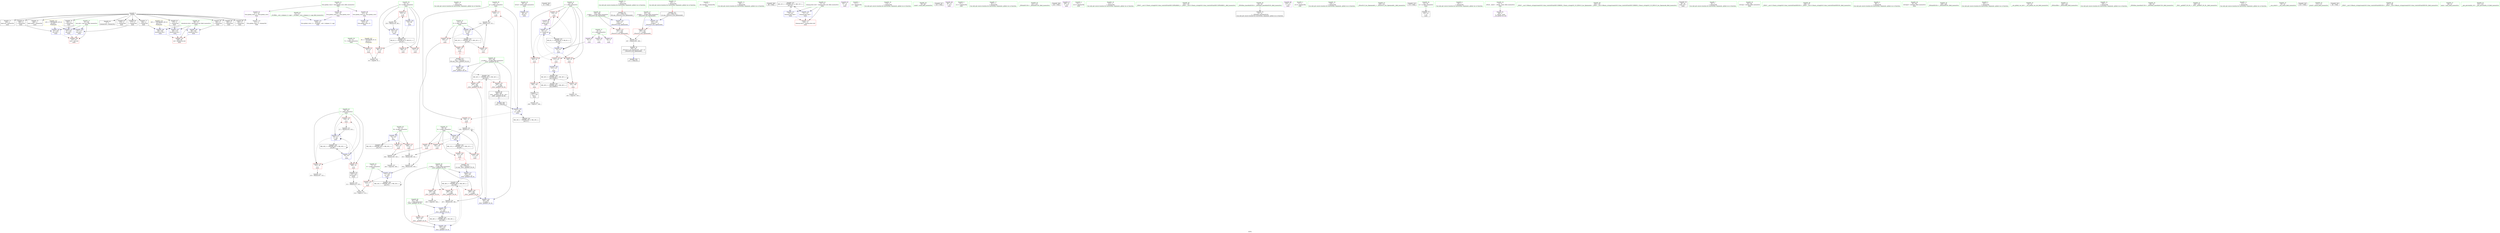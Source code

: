 digraph "SVFG" {
	label="SVFG";

	Node0x561e50024a00 [shape=record,color=grey,label="{NodeID: 0\nNullPtr}"];
	Node0x561e50024a00 -> Node0x561e500461a0[style=solid];
	Node0x561e50024a00 -> Node0x561e500462a0[style=solid];
	Node0x561e50024a00 -> Node0x561e50046370[style=solid];
	Node0x561e50024a00 -> Node0x561e50046440[style=solid];
	Node0x561e50024a00 -> Node0x561e50046510[style=solid];
	Node0x561e50024a00 -> Node0x561e500465e0[style=solid];
	Node0x561e50024a00 -> Node0x561e500466b0[style=solid];
	Node0x561e50024a00 -> Node0x561e50046780[style=solid];
	Node0x561e50024a00 -> Node0x561e50046850[style=solid];
	Node0x561e50024a00 -> Node0x561e50046920[style=solid];
	Node0x561e50024a00 -> Node0x561e500469f0[style=solid];
	Node0x561e50024a00 -> Node0x561e50046ac0[style=solid];
	Node0x561e50024a00 -> Node0x561e5004abd0[style=solid];
	Node0x561e50044d50 [shape=record,color=red,label="{NodeID: 97\n232\<--53\n\<--tt\nmain\n}"];
	Node0x561e50044d50 -> Node0x561e50050660[style=solid];
	Node0x561e500425b0 [shape=record,color=green,label="{NodeID: 14\n161\<--1\n\<--dummyObj\nCan only get source location for instruction, argument, global var or function.}"];
	Node0x561e50044890 [shape=record,color=red,label="{NodeID: 111\n152\<--71\n\<--g\nmain\n}"];
	Node0x561e50044890 -> Node0x561e50050360[style=solid];
	Node0x561e50043370 [shape=record,color=green,label="{NodeID: 28\n49\<--50\nretval\<--retval_field_insensitive\nmain\n}"];
	Node0x561e50043370 -> Node0x561e5004acd0[style=solid];
	Node0x561e5004a5f0 [shape=record,color=red,label="{NodeID: 125\n304\<--283\n\<--__m.addr\n_ZSt5__gcdIxET_S0_S0_\n}"];
	Node0x561e5004a5f0 -> Node0x561e500470a0[style=solid];
	Node0x561e50043ed0 [shape=record,color=green,label="{NodeID: 42\n77\<--78\nA\<--A_field_insensitive\nmain\n}"];
	Node0x561e50043ed0 -> Node0x561e50049ee0[style=solid];
	Node0x561e50043ed0 -> Node0x561e5004b9d0[style=solid];
	Node0x561e50073860 [shape=record,color=black,label="{NodeID: 305\n31 = PHI()\n}"];
	Node0x561e50050f60 [shape=record,color=grey,label="{NodeID: 222\n108 = cmp(107, 109, )\n}"];
	Node0x561e5004b1b0 [shape=record,color=blue,label="{NodeID: 139\n57\<--154\nP\<--div\nmain\n}"];
	Node0x561e5004b1b0 -> Node0x561e50045300[style=dashed];
	Node0x561e5004b1b0 -> Node0x561e50059ed0[style=dashed];
	Node0x561e50045c90 [shape=record,color=green,label="{NodeID: 56\n259\<--260\n__a.addr\<--__a.addr_field_insensitive\n_ZStorSt13_Ios_OpenmodeS_\n}"];
	Node0x561e50045c90 -> Node0x561e5004a380[style=solid];
	Node0x561e50045c90 -> Node0x561e5004bde0[style=solid];
	Node0x561e5005add0 [shape=record,color=black,label="{NodeID: 236\nMR_20V_2 = PHI(MR_20V_3, MR_20V_1, )\npts\{74 \}\n}"];
	Node0x561e5005add0 -> Node0x561e5004b350[style=dashed];
	Node0x561e5004bd10 [shape=record,color=blue,label="{NodeID: 153\n53\<--233\ntt\<--inc\nmain\n}"];
	Node0x561e5004bd10 -> Node0x561e500594d0[style=dashed];
	Node0x561e50046850 [shape=record,color=black,label="{NodeID: 70\n192\<--3\n\<--dummyVal\nmain\n}"];
	Node0x561e50046850 -> Node0x561e5004b830[style=solid];
	Node0x561e500473e0 [shape=record,color=purple,label="{NodeID: 84\n123\<--8\n\<--s\nmain\n}"];
	Node0x561e50026bd0 [shape=record,color=green,label="{NodeID: 1\n7\<--1\n__dso_handle\<--dummyObj\nGlob }"];
	Node0x561e50044e20 [shape=record,color=red,label="{NodeID: 98\n100\<--55\n\<--c\nmain\n}"];
	Node0x561e50044e20 -> Node0x561e5004a1e0[style=solid];
	Node0x561e50042670 [shape=record,color=green,label="{NodeID: 15\n166\<--1\n\<--dummyObj\nCan only get source location for instruction, argument, global var or function.}"];
	Node0x561e50044960 [shape=record,color=red,label="{NodeID: 112\n156\<--71\n\<--g\nmain\n}"];
	Node0x561e50044960 -> Node0x561e500504e0[style=solid];
	Node0x561e50043440 [shape=record,color=green,label="{NodeID: 29\n51\<--52\nT\<--T_field_insensitive\nmain\n}"];
	Node0x561e50043440 -> Node0x561e50047bc0[style=solid];
	Node0x561e5004a6c0 [shape=record,color=red,label="{NodeID: 126\n292\<--285\n\<--__n.addr\n_ZSt5__gcdIxET_S0_S0_\n}"];
	Node0x561e5004a6c0 -> Node0x561e500510e0[style=solid];
	Node0x561e50043fa0 [shape=record,color=green,label="{NodeID: 43\n79\<--80\ni\<--i_field_insensitive\nmain\n}"];
	Node0x561e50043fa0 -> Node0x561e50049f70[style=solid];
	Node0x561e50043fa0 -> Node0x561e5004a040[style=solid];
	Node0x561e50043fa0 -> Node0x561e5004a110[style=solid];
	Node0x561e50043fa0 -> Node0x561e5004baa0[style=solid];
	Node0x561e50043fa0 -> Node0x561e5004bb70[style=solid];
	Node0x561e50073930 [shape=record,color=black,label="{NodeID: 306\n96 = PHI()\n}"];
	Node0x561e500510e0 [shape=record,color=grey,label="{NodeID: 223\n293 = cmp(292, 166, )\n}"];
	Node0x561e5004b280 [shape=record,color=blue,label="{NodeID: 140\n59\<--158\nQ\<--div17\nmain\n}"];
	Node0x561e5004b280 -> Node0x561e50044550[style=dashed];
	Node0x561e5004b280 -> Node0x561e50044620[style=dashed];
	Node0x561e5004b280 -> Node0x561e5005a3d0[style=dashed];
	Node0x561e50045d60 [shape=record,color=green,label="{NodeID: 57\n261\<--262\n__b.addr\<--__b.addr_field_insensitive\n_ZStorSt13_Ios_OpenmodeS_\n}"];
	Node0x561e50045d60 -> Node0x561e5004a450[style=solid];
	Node0x561e50045d60 -> Node0x561e5004beb0[style=solid];
	Node0x561e5005b2d0 [shape=record,color=black,label="{NodeID: 237\nMR_22V_2 = PHI(MR_22V_4, MR_22V_1, )\npts\{76 \}\n}"];
	Node0x561e5005b2d0 -> Node0x561e5004b420[style=dashed];
	Node0x561e5005b2d0 -> Node0x561e5004bc40[style=dashed];
	Node0x561e5004bde0 [shape=record,color=blue,label="{NodeID: 154\n259\<--257\n__a.addr\<--__a\n_ZStorSt13_Ios_OpenmodeS_\n}"];
	Node0x561e5004bde0 -> Node0x561e5004a380[style=dashed];
	Node0x561e50046920 [shape=record,color=black,label="{NodeID: 71\n194\<--3\n\<--dummyVal\nmain\n}"];
	Node0x561e50046920 -> Node0x561e5004b900[style=solid];
	Node0x561e500474b0 [shape=record,color=purple,label="{NodeID: 85\n83\<--11\n\<--.str\nmain\n}"];
	Node0x561e50025a70 [shape=record,color=green,label="{NodeID: 2\n11\<--1\n.str\<--dummyObj\nGlob }"];
	Node0x561e50044ef0 [shape=record,color=red,label="{NodeID: 99\n105\<--55\n\<--c\nmain\n}"];
	Node0x561e50044ef0 -> Node0x561e5004a2b0[style=solid];
	Node0x561e50042770 [shape=record,color=green,label="{NodeID: 16\n174\<--1\n\<--dummyObj\nCan only get source location for instruction, argument, global var or function.}"];
	Node0x561e50044a30 [shape=record,color=red,label="{NodeID: 113\n162\<--73\n\<--B\nmain\n}"];
	Node0x561e50044a30 -> Node0x561e50048c80[style=solid];
	Node0x561e50043510 [shape=record,color=green,label="{NodeID: 30\n53\<--54\ntt\<--tt_field_insensitive\nmain\n}"];
	Node0x561e50043510 -> Node0x561e50047c90[style=solid];
	Node0x561e50043510 -> Node0x561e50047d60[style=solid];
	Node0x561e50043510 -> Node0x561e50044c80[style=solid];
	Node0x561e50043510 -> Node0x561e50044d50[style=solid];
	Node0x561e50043510 -> Node0x561e5004ada0[style=solid];
	Node0x561e50043510 -> Node0x561e5004bd10[style=solid];
	Node0x561e5004a790 [shape=record,color=red,label="{NodeID: 127\n296\<--285\n\<--__n.addr\n_ZSt5__gcdIxET_S0_S0_\n}"];
	Node0x561e5004a790 -> Node0x561e50050ae0[style=solid];
	Node0x561e50044070 [shape=record,color=green,label="{NodeID: 44\n85\<--86\nscanf\<--scanf_field_insensitive\n}"];
	Node0x561e50073a00 [shape=record,color=black,label="{NodeID: 307\n142 = PHI()\n}"];
	Node0x561e50051260 [shape=record,color=grey,label="{NodeID: 224\n214 = cmp(211, 213, )\n}"];
	Node0x561e5004b350 [shape=record,color=blue,label="{NodeID: 141\n73\<--161\nB\<--\nmain\n}"];
	Node0x561e5004b350 -> Node0x561e50044a30[style=dashed];
	Node0x561e5004b350 -> Node0x561e50044b00[style=dashed];
	Node0x561e5004b350 -> Node0x561e5005add0[style=dashed];
	Node0x561e50045e30 [shape=record,color=green,label="{NodeID: 58\n283\<--284\n__m.addr\<--__m.addr_field_insensitive\n_ZSt5__gcdIxET_S0_S0_\n}"];
	Node0x561e50045e30 -> Node0x561e5004a520[style=solid];
	Node0x561e50045e30 -> Node0x561e5004a5f0[style=solid];
	Node0x561e50045e30 -> Node0x561e5004bf80[style=solid];
	Node0x561e50045e30 -> Node0x561e5004c1f0[style=solid];
	Node0x561e5005b7d0 [shape=record,color=black,label="{NodeID: 238\nMR_24V_2 = PHI(MR_24V_3, MR_24V_1, )\npts\{78 \}\n}"];
	Node0x561e5005b7d0 -> Node0x561e5004b9d0[style=dashed];
	Node0x561e5005b7d0 -> Node0x561e5005b7d0[style=dashed];
	Node0x561e5004beb0 [shape=record,color=blue,label="{NodeID: 155\n261\<--258\n__b.addr\<--__b\n_ZStorSt13_Ios_OpenmodeS_\n}"];
	Node0x561e5004beb0 -> Node0x561e5004a450[style=dashed];
	Node0x561e500469f0 [shape=record,color=black,label="{NodeID: 72\n239\<--3\nlpad.val\<--dummyVal\nmain\n}"];
	Node0x561e50047580 [shape=record,color=purple,label="{NodeID: 86\n94\<--13\n\<--.str.1\nmain\n}"];
	Node0x561e50025b00 [shape=record,color=green,label="{NodeID: 3\n13\<--1\n.str.1\<--dummyObj\nGlob }"];
	Node0x561e50044fc0 [shape=record,color=red,label="{NodeID: 100\n111\<--55\n\<--c\nmain\n}"];
	Node0x561e50044fc0 -> Node0x561e5004af40[style=solid];
	Node0x561e50042870 [shape=record,color=green,label="{NodeID: 17\n207\<--1\n\<--dummyObj\nCan only get source location for instruction, argument, global var or function.}"];
	Node0x561e50044b00 [shape=record,color=red,label="{NodeID: 114\n200\<--73\n\<--B\nmain\n}"];
	Node0x561e50044b00 -> Node0x561e50050de0[style=solid];
	Node0x561e500435e0 [shape=record,color=green,label="{NodeID: 31\n55\<--56\nc\<--c_field_insensitive\nmain\n}"];
	Node0x561e500435e0 -> Node0x561e50044e20[style=solid];
	Node0x561e500435e0 -> Node0x561e50044ef0[style=solid];
	Node0x561e500435e0 -> Node0x561e50044fc0[style=solid];
	Node0x561e500435e0 -> Node0x561e50045090[style=solid];
	Node0x561e500435e0 -> Node0x561e5004ae70[style=solid];
	Node0x561e500435e0 -> Node0x561e5004b010[style=solid];
	Node0x561e50048c80 [shape=record,color=grey,label="{NodeID: 211\n164 = Binary(162, 163, )\n}"];
	Node0x561e50048c80 -> Node0x561e500516e0[style=solid];
	Node0x561e5004a860 [shape=record,color=red,label="{NodeID: 128\n299\<--285\n\<--__n.addr\n_ZSt5__gcdIxET_S0_S0_\n}"];
	Node0x561e5004a860 -> Node0x561e5004c1f0[style=solid];
	Node0x561e50044170 [shape=record,color=green,label="{NodeID: 45\n121\<--122\n_ZNSaIcEC1Ev\<--_ZNSaIcEC1Ev_field_insensitive\n}"];
	Node0x561e50073ad0 [shape=record,color=black,label="{NodeID: 308\n145 = PHI()\n}"];
	Node0x561e500513e0 [shape=record,color=grey,label="{NodeID: 225\n102 = cmp(101, 103, )\n}"];
	Node0x561e5004b420 [shape=record,color=blue,label="{NodeID: 142\n75\<--174\ncleanup.dest.slot\<--\nmain\n}"];
	Node0x561e5004b420 -> Node0x561e50049e50[style=dashed];
	Node0x561e5004b420 -> Node0x561e5005b2d0[style=dashed];
	Node0x561e50045f00 [shape=record,color=green,label="{NodeID: 59\n285\<--286\n__n.addr\<--__n.addr_field_insensitive\n_ZSt5__gcdIxET_S0_S0_\n}"];
	Node0x561e50045f00 -> Node0x561e5004a6c0[style=solid];
	Node0x561e50045f00 -> Node0x561e5004a790[style=solid];
	Node0x561e50045f00 -> Node0x561e5004a860[style=solid];
	Node0x561e50045f00 -> Node0x561e5004c050[style=solid];
	Node0x561e50045f00 -> Node0x561e5004c2c0[style=solid];
	Node0x561e5005bcd0 [shape=record,color=black,label="{NodeID: 239\nMR_26V_2 = PHI(MR_26V_3, MR_26V_1, )\npts\{80 \}\n}"];
	Node0x561e5005bcd0 -> Node0x561e5004baa0[style=dashed];
	Node0x561e5005bcd0 -> Node0x561e5005bcd0[style=dashed];
	Node0x561e5004bf80 [shape=record,color=blue,label="{NodeID: 156\n283\<--281\n__m.addr\<--__m\n_ZSt5__gcdIxET_S0_S0_\n}"];
	Node0x561e5004bf80 -> Node0x561e5005d5d0[style=dashed];
	Node0x561e50046ac0 [shape=record,color=black,label="{NodeID: 73\n240\<--3\nlpad.val30\<--dummyVal\nmain\n}"];
	Node0x561e50047650 [shape=record,color=purple,label="{NodeID: 87\n169\<--15\n\<--.str.2\nmain\n}"];
	Node0x561e50025b90 [shape=record,color=green,label="{NodeID: 4\n15\<--1\n.str.2\<--dummyObj\nGlob }"];
	Node0x561e50064ae0 [shape=record,color=yellow,style=double,label="{NodeID: 267\n4V_1 = ENCHI(MR_4V_0)\npts\{52 \}\nFun[main]}"];
	Node0x561e50064ae0 -> Node0x561e50047bc0[style=dashed];
	Node0x561e50045090 [shape=record,color=red,label="{NodeID: 101\n116\<--55\n\<--c\nmain\n}"];
	Node0x561e50045090 -> Node0x561e50047af0[style=solid];
	Node0x561e50042970 [shape=record,color=green,label="{NodeID: 18\n212\<--1\n\<--dummyObj\nCan only get source location for instruction, argument, global var or function.}"];
	Node0x561e50049e50 [shape=record,color=red,label="{NodeID: 115\n229\<--75\ncleanup.dest\<--cleanup.dest.slot\nmain\n}"];
	Node0x561e500436b0 [shape=record,color=green,label="{NodeID: 32\n57\<--58\nP\<--P_field_insensitive\nmain\n}"];
	Node0x561e500436b0 -> Node0x561e50045160[style=solid];
	Node0x561e500436b0 -> Node0x561e50045230[style=solid];
	Node0x561e500436b0 -> Node0x561e50045300[style=solid];
	Node0x561e500436b0 -> Node0x561e5004b1b0[style=solid];
	Node0x561e500500a0 [shape=record,color=grey,label="{NodeID: 212\n217 = Binary(216, 218, )\n}"];
	Node0x561e500500a0 -> Node0x561e5004bb70[style=solid];
	Node0x561e5004a930 [shape=record,color=red,label="{NodeID: 129\n301\<--287\n\<--__t\n_ZSt5__gcdIxET_S0_S0_\n}"];
	Node0x561e5004a930 -> Node0x561e5004c2c0[style=solid];
	Node0x561e50044270 [shape=record,color=green,label="{NodeID: 46\n125\<--126\n_ZNSt7__cxx1112basic_stringIcSt11char_traitsIcESaIcEEC1EPKcRKS3_\<--_ZNSt7__cxx1112basic_stringIcSt11char_traitsIcESaIcEEC1EPKcRKS3__field_insensitive\n}"];
	Node0x561e50073ba0 [shape=record,color=black,label="{NodeID: 309\n148 = PHI(280, )\n}"];
	Node0x561e50073ba0 -> Node0x561e5004b0e0[style=solid];
	Node0x561e50051560 [shape=record,color=grey,label="{NodeID: 226\n92 = cmp(90, 91, )\n}"];
	Node0x561e5004b4f0 [shape=record,color=blue,label="{NodeID: 143\n67\<--177\nexn.slot\<--\nmain\n}"];
	Node0x561e5004b4f0 -> Node0x561e500446f0[style=dashed];
	Node0x561e50045fd0 [shape=record,color=green,label="{NodeID: 60\n287\<--288\n__t\<--__t_field_insensitive\n_ZSt5__gcdIxET_S0_S0_\n}"];
	Node0x561e50045fd0 -> Node0x561e5004a930[style=solid];
	Node0x561e50045fd0 -> Node0x561e5004c120[style=solid];
	Node0x561e5005c1d0 [shape=record,color=black,label="{NodeID: 240\nMR_28V_2 = PHI(MR_28V_3, MR_28V_1, )\npts\{100000 \}\n}"];
	Node0x561e5005c1d0 -> Node0x561e5005f1e0[style=dashed];
	Node0x561e5004c050 [shape=record,color=blue,label="{NodeID: 157\n285\<--282\n__n.addr\<--__n\n_ZSt5__gcdIxET_S0_S0_\n}"];
	Node0x561e5004c050 -> Node0x561e5005cbd0[style=dashed];
	Node0x561e50046b90 [shape=record,color=black,label="{NodeID: 74\n32\<--33\n\<--_ZNSt8ios_base4InitD1Ev\nCan only get source location for instruction, argument, global var or function.}"];
	Node0x561e50047720 [shape=record,color=purple,label="{NodeID: 88\n224\<--17\n\<--.str.3\nmain\n}"];
	Node0x561e50025c20 [shape=record,color=green,label="{NodeID: 5\n17\<--1\n.str.3\<--dummyObj\nGlob }"];
	Node0x561e50045160 [shape=record,color=red,label="{NodeID: 102\n146\<--57\n\<--P\nmain\n|{<s0>13}}"];
	Node0x561e50045160:s0 -> Node0x561e500740e0[style=solid,color=red];
	Node0x561e50042a70 [shape=record,color=green,label="{NodeID: 19\n218\<--1\n\<--dummyObj\nCan only get source location for instruction, argument, global var or function.}"];
	Node0x561e50049ee0 [shape=record,color=red,label="{NodeID: 116\n213\<--77\n\<--A\nmain\n}"];
	Node0x561e50049ee0 -> Node0x561e50051260[style=solid];
	Node0x561e50043780 [shape=record,color=green,label="{NodeID: 33\n59\<--60\nQ\<--Q_field_insensitive\nmain\n}"];
	Node0x561e50043780 -> Node0x561e500453d0[style=solid];
	Node0x561e50043780 -> Node0x561e50044480[style=solid];
	Node0x561e50043780 -> Node0x561e50044550[style=solid];
	Node0x561e50043780 -> Node0x561e50044620[style=solid];
	Node0x561e50043780 -> Node0x561e5004b280[style=solid];
	Node0x561e500501e0 [shape=record,color=grey,label="{NodeID: 213\n223 = Binary(207, 222, )\n}"];
	Node0x561e5004aa00 [shape=record,color=blue,label="{NodeID: 130\n315\<--20\nllvm.global_ctors_0\<--\nGlob }"];
	Node0x561e50044370 [shape=record,color=green,label="{NodeID: 47\n130\<--131\n_ZStorSt13_Ios_OpenmodeS_\<--_ZStorSt13_Ios_OpenmodeS__field_insensitive\n}"];
	Node0x561e50073d60 [shape=record,color=black,label="{NodeID: 310\n170 = PHI()\n}"];
	Node0x561e500516e0 [shape=record,color=grey,label="{NodeID: 227\n165 = cmp(164, 166, )\n}"];
	Node0x561e5004b5c0 [shape=record,color=blue,label="{NodeID: 144\n69\<--179\nehselector.slot\<--\nmain\n}"];
	Node0x561e5004b5c0 -> Node0x561e500447c0[style=dashed];
	Node0x561e500460a0 [shape=record,color=green,label="{NodeID: 61\n21\<--311\n_GLOBAL__sub_I_stjepan_0_1.cpp\<--_GLOBAL__sub_I_stjepan_0_1.cpp_field_insensitive\n}"];
	Node0x561e500460a0 -> Node0x561e5004aad0[style=solid];
	Node0x561e5004c120 [shape=record,color=blue,label="{NodeID: 158\n287\<--297\n__t\<--rem\n_ZSt5__gcdIxET_S0_S0_\n}"];
	Node0x561e5004c120 -> Node0x561e5004a930[style=dashed];
	Node0x561e5004c120 -> Node0x561e5005d0d0[style=dashed];
	Node0x561e50046c90 [shape=record,color=black,label="{NodeID: 75\n141\<--61\n\<--ss\nmain\n}"];
	Node0x561e500477f0 [shape=record,color=purple,label="{NodeID: 89\n315\<--19\nllvm.global_ctors_0\<--llvm.global_ctors\nGlob }"];
	Node0x561e500477f0 -> Node0x561e5004aa00[style=solid];
	Node0x561e50042100 [shape=record,color=green,label="{NodeID: 6\n20\<--1\n\<--dummyObj\nCan only get source location for instruction, argument, global var or function.}"];
	Node0x561e50045230 [shape=record,color=red,label="{NodeID: 103\n153\<--57\n\<--P\nmain\n}"];
	Node0x561e50045230 -> Node0x561e50050360[style=solid];
	Node0x561e50042b70 [shape=record,color=green,label="{NodeID: 20\n4\<--6\n_ZStL8__ioinit\<--_ZStL8__ioinit_field_insensitive\nGlob }"];
	Node0x561e50042b70 -> Node0x561e50047170[style=solid];
	Node0x561e50049f70 [shape=record,color=red,label="{NodeID: 117\n209\<--79\n\<--i\nmain\n}"];
	Node0x561e50049f70 -> Node0x561e50046f00[style=solid];
	Node0x561e50043850 [shape=record,color=green,label="{NodeID: 34\n61\<--62\nss\<--ss_field_insensitive\nmain\n}"];
	Node0x561e50043850 -> Node0x561e50046c90[style=solid];
	Node0x561e50050360 [shape=record,color=grey,label="{NodeID: 214\n154 = Binary(153, 152, )\n}"];
	Node0x561e50050360 -> Node0x561e5004b1b0[style=solid];
	Node0x561e5004aad0 [shape=record,color=blue,label="{NodeID: 131\n316\<--21\nllvm.global_ctors_1\<--_GLOBAL__sub_I_stjepan_0_1.cpp\nGlob }"];
	Node0x561e50045490 [shape=record,color=green,label="{NodeID: 48\n133\<--134\n_ZNSt7__cxx1118basic_stringstreamIcSt11char_traitsIcESaIcEEC1ERKNS_12basic_stringIcS2_S3_EESt13_Ios_Openmode\<--_ZNSt7__cxx1118basic_stringstreamIcSt11char_traitsIcESaIcEEC1ERKNS_12basic_stringIcS2_S3_EESt13_Ios_Openmode_field_insensitive\n}"];
	Node0x561e50073e30 [shape=record,color=black,label="{NodeID: 311\n257 = PHI(128, )\n0th arg _ZStorSt13_Ios_OpenmodeS_ }"];
	Node0x561e50073e30 -> Node0x561e5004bde0[style=solid];
	Node0x561e5004b690 [shape=record,color=blue,label="{NodeID: 145\n67\<--183\nexn.slot\<--\nmain\n}"];
	Node0x561e5004b690 -> Node0x561e500446f0[style=dashed];
	Node0x561e500461a0 [shape=record,color=black,label="{NodeID: 62\n2\<--3\ndummyVal\<--dummyVal\n}"];
	Node0x561e5005cbd0 [shape=record,color=black,label="{NodeID: 242\nMR_36V_3 = PHI(MR_36V_4, MR_36V_2, )\npts\{286 \}\n}"];
	Node0x561e5005cbd0 -> Node0x561e5004a6c0[style=dashed];
	Node0x561e5005cbd0 -> Node0x561e5004a790[style=dashed];
	Node0x561e5005cbd0 -> Node0x561e5004a860[style=dashed];
	Node0x561e5005cbd0 -> Node0x561e5004c2c0[style=dashed];
	Node0x561e5004c1f0 [shape=record,color=blue,label="{NodeID: 159\n283\<--299\n__m.addr\<--\n_ZSt5__gcdIxET_S0_S0_\n}"];
	Node0x561e5004c1f0 -> Node0x561e5005d5d0[style=dashed];
	Node0x561e50046d60 [shape=record,color=black,label="{NodeID: 76\n48\<--82\nmain_ret\<--\nmain\n}"];
	Node0x561e500478f0 [shape=record,color=purple,label="{NodeID: 90\n316\<--19\nllvm.global_ctors_1\<--llvm.global_ctors\nGlob }"];
	Node0x561e500478f0 -> Node0x561e5004aad0[style=solid];
	Node0x561e50042190 [shape=record,color=green,label="{NodeID: 7\n82\<--1\n\<--dummyObj\nCan only get source location for instruction, argument, global var or function.}"];
	Node0x561e50045300 [shape=record,color=red,label="{NodeID: 104\n203\<--57\n\<--P\nmain\n}"];
	Node0x561e50045300 -> Node0x561e50050960[style=solid];
	Node0x561e50042c70 [shape=record,color=green,label="{NodeID: 21\n8\<--10\ns\<--s_field_insensitive\nGlob }"];
	Node0x561e50042c70 -> Node0x561e50047240[style=solid];
	Node0x561e50042c70 -> Node0x561e50047310[style=solid];
	Node0x561e50042c70 -> Node0x561e500473e0[style=solid];
	Node0x561e5004a040 [shape=record,color=red,label="{NodeID: 118\n216\<--79\n\<--i\nmain\n}"];
	Node0x561e5004a040 -> Node0x561e500500a0[style=solid];
	Node0x561e50043920 [shape=record,color=green,label="{NodeID: 35\n63\<--64\nref.tmp\<--ref.tmp_field_insensitive\nmain\n}"];
	Node0x561e500504e0 [shape=record,color=grey,label="{NodeID: 215\n158 = Binary(157, 156, )\n}"];
	Node0x561e500504e0 -> Node0x561e5004b280[style=solid];
	Node0x561e5004abd0 [shape=record,color=blue, style = dotted,label="{NodeID: 132\n317\<--3\nllvm.global_ctors_2\<--dummyVal\nGlob }"];
	Node0x561e50045590 [shape=record,color=green,label="{NodeID: 49\n136\<--137\n_ZNSt7__cxx1112basic_stringIcSt11char_traitsIcESaIcEED1Ev\<--_ZNSt7__cxx1112basic_stringIcSt11char_traitsIcESaIcEED1Ev_field_insensitive\n}"];
	Node0x561e50073fa0 [shape=record,color=black,label="{NodeID: 312\n258 = PHI(129, )\n1st arg _ZStorSt13_Ios_OpenmodeS_ }"];
	Node0x561e50073fa0 -> Node0x561e5004beb0[style=solid];
	Node0x561e5004b760 [shape=record,color=blue,label="{NodeID: 146\n69\<--185\nehselector.slot\<--\nmain\n}"];
	Node0x561e5004b760 -> Node0x561e500447c0[style=dashed];
	Node0x561e500462a0 [shape=record,color=black,label="{NodeID: 63\n176\<--3\n\<--dummyVal\nmain\n}"];
	Node0x561e5005d0d0 [shape=record,color=black,label="{NodeID: 243\nMR_38V_2 = PHI(MR_38V_3, MR_38V_1, )\npts\{288 \}\n}"];
	Node0x561e5005d0d0 -> Node0x561e5004c120[style=dashed];
	Node0x561e5004c2c0 [shape=record,color=blue,label="{NodeID: 160\n285\<--301\n__n.addr\<--\n_ZSt5__gcdIxET_S0_S0_\n}"];
	Node0x561e5004c2c0 -> Node0x561e5005cbd0[style=dashed];
	Node0x561e50046e30 [shape=record,color=black,label="{NodeID: 77\n107\<--106\nconv\<--\nmain\n}"];
	Node0x561e50046e30 -> Node0x561e50050f60[style=solid];
	Node0x561e500479f0 [shape=record,color=purple,label="{NodeID: 91\n317\<--19\nllvm.global_ctors_2\<--llvm.global_ctors\nGlob }"];
	Node0x561e500479f0 -> Node0x561e5004abd0[style=solid];
	Node0x561e50042220 [shape=record,color=green,label="{NodeID: 8\n88\<--1\n\<--dummyObj\nCan only get source location for instruction, argument, global var or function.}"];
	Node0x561e500453d0 [shape=record,color=red,label="{NodeID: 105\n147\<--59\n\<--Q\nmain\n|{<s0>13}}"];
	Node0x561e500453d0:s0 -> Node0x561e50074220[style=solid,color=red];
	Node0x561e50042d70 [shape=record,color=green,label="{NodeID: 22\n19\<--23\nllvm.global_ctors\<--llvm.global_ctors_field_insensitive\nGlob }"];
	Node0x561e50042d70 -> Node0x561e500477f0[style=solid];
	Node0x561e50042d70 -> Node0x561e500478f0[style=solid];
	Node0x561e50042d70 -> Node0x561e500479f0[style=solid];
	Node0x561e5004a110 [shape=record,color=red,label="{NodeID: 119\n222\<--79\n\<--i\nmain\n}"];
	Node0x561e5004a110 -> Node0x561e500501e0[style=solid];
	Node0x561e500439f0 [shape=record,color=green,label="{NodeID: 36\n65\<--66\nref.tmp5\<--ref.tmp5_field_insensitive\nmain\n}"];
	Node0x561e50050660 [shape=record,color=grey,label="{NodeID: 216\n233 = Binary(232, 88, )\n}"];
	Node0x561e50050660 -> Node0x561e5004bd10[style=solid];
	Node0x561e5004acd0 [shape=record,color=blue,label="{NodeID: 133\n49\<--82\nretval\<--\nmain\n}"];
	Node0x561e50045690 [shape=record,color=green,label="{NodeID: 50\n139\<--140\n_ZNSaIcED1Ev\<--_ZNSaIcED1Ev_field_insensitive\n}"];
	Node0x561e500740e0 [shape=record,color=black,label="{NodeID: 313\n281 = PHI(146, )\n0th arg _ZSt5__gcdIxET_S0_S0_ }"];
	Node0x561e500740e0 -> Node0x561e5004bf80[style=solid];
	Node0x561e5004b830 [shape=record,color=blue,label="{NodeID: 147\n67\<--192\nexn.slot\<--\nmain\n}"];
	Node0x561e5004b830 -> Node0x561e500446f0[style=dashed];
	Node0x561e50046370 [shape=record,color=black,label="{NodeID: 64\n177\<--3\n\<--dummyVal\nmain\n}"];
	Node0x561e50046370 -> Node0x561e5004b4f0[style=solid];
	Node0x561e5005d5d0 [shape=record,color=black,label="{NodeID: 244\nMR_34V_3 = PHI(MR_34V_4, MR_34V_2, )\npts\{284 \}\n}"];
	Node0x561e5005d5d0 -> Node0x561e5004a520[style=dashed];
	Node0x561e5005d5d0 -> Node0x561e5004a5f0[style=dashed];
	Node0x561e5005d5d0 -> Node0x561e5004c1f0[style=dashed];
	Node0x561e50046f00 [shape=record,color=black,label="{NodeID: 78\n210\<--209\nsh_prom\<--\nmain\n}"];
	Node0x561e50046f00 -> Node0x561e50050c60[style=solid];
	Node0x561e50047af0 [shape=record,color=purple,label="{NodeID: 92\n117\<--116\nincdec.ptr\<--\nmain\n}"];
	Node0x561e50047af0 -> Node0x561e5004b010[style=solid];
	Node0x561e500422b0 [shape=record,color=green,label="{NodeID: 9\n103\<--1\n\<--dummyObj\nCan only get source location for instruction, argument, global var or function.}"];
	Node0x561e50064f40 [shape=record,color=yellow,style=double,label="{NodeID: 272\n14V_1 = ENCHI(MR_14V_0)\npts\{68 \}\nFun[main]}"];
	Node0x561e50064f40 -> Node0x561e5004b4f0[style=dashed];
	Node0x561e50064f40 -> Node0x561e5004b690[style=dashed];
	Node0x561e50064f40 -> Node0x561e5004b830[style=dashed];
	Node0x561e50044480 [shape=record,color=red,label="{NodeID: 106\n157\<--59\n\<--Q\nmain\n}"];
	Node0x561e50044480 -> Node0x561e500504e0[style=solid];
	Node0x561e50042e70 [shape=record,color=green,label="{NodeID: 23\n24\<--25\n__cxx_global_var_init\<--__cxx_global_var_init_field_insensitive\n}"];
	Node0x561e5004a1e0 [shape=record,color=red,label="{NodeID: 120\n101\<--100\n\<--\nmain\n}"];
	Node0x561e5004a1e0 -> Node0x561e500513e0[style=solid];
	Node0x561e50043ac0 [shape=record,color=green,label="{NodeID: 37\n67\<--68\nexn.slot\<--exn.slot_field_insensitive\nmain\n}"];
	Node0x561e50043ac0 -> Node0x561e500446f0[style=solid];
	Node0x561e50043ac0 -> Node0x561e5004b4f0[style=solid];
	Node0x561e50043ac0 -> Node0x561e5004b690[style=solid];
	Node0x561e50043ac0 -> Node0x561e5004b830[style=solid];
	Node0x561e500507e0 [shape=record,color=grey,label="{NodeID: 217\n267 = Binary(265, 266, )\n}"];
	Node0x561e500507e0 -> Node0x561e50046fd0[style=solid];
	Node0x561e5004ada0 [shape=record,color=blue,label="{NodeID: 134\n53\<--88\ntt\<--\nmain\n}"];
	Node0x561e5004ada0 -> Node0x561e500594d0[style=dashed];
	Node0x561e50045790 [shape=record,color=green,label="{NodeID: 51\n143\<--144\n_ZNSirsERx\<--_ZNSirsERx_field_insensitive\n}"];
	Node0x561e50074220 [shape=record,color=black,label="{NodeID: 314\n282 = PHI(147, )\n1st arg _ZSt5__gcdIxET_S0_S0_ }"];
	Node0x561e50074220 -> Node0x561e5004c050[style=solid];
	Node0x561e500594d0 [shape=record,color=black,label="{NodeID: 231\nMR_6V_3 = PHI(MR_6V_4, MR_6V_2, )\npts\{54 \}\n}"];
	Node0x561e500594d0 -> Node0x561e50047c90[style=dashed];
	Node0x561e500594d0 -> Node0x561e50047d60[style=dashed];
	Node0x561e500594d0 -> Node0x561e50044c80[style=dashed];
	Node0x561e500594d0 -> Node0x561e50044d50[style=dashed];
	Node0x561e500594d0 -> Node0x561e5004bd10[style=dashed];
	Node0x561e5004b900 [shape=record,color=blue,label="{NodeID: 148\n69\<--194\nehselector.slot\<--\nmain\n}"];
	Node0x561e5004b900 -> Node0x561e500447c0[style=dashed];
	Node0x561e50046440 [shape=record,color=black,label="{NodeID: 65\n179\<--3\n\<--dummyVal\nmain\n}"];
	Node0x561e50046440 -> Node0x561e5004b5c0[style=solid];
	Node0x561e50046fd0 [shape=record,color=black,label="{NodeID: 79\n256\<--267\n_ZStorSt13_Ios_OpenmodeS__ret\<--or\n_ZStorSt13_Ios_OpenmodeS_\n|{<s0>7}}"];
	Node0x561e50046fd0:s0 -> Node0x561e50073670[style=solid,color=blue];
	Node0x561e50047bc0 [shape=record,color=red,label="{NodeID: 93\n91\<--51\n\<--T\nmain\n}"];
	Node0x561e50047bc0 -> Node0x561e50051560[style=solid];
	Node0x561e50042340 [shape=record,color=green,label="{NodeID: 10\n109\<--1\n\<--dummyObj\nCan only get source location for instruction, argument, global var or function.}"];
	Node0x561e50065020 [shape=record,color=yellow,style=double,label="{NodeID: 273\n16V_1 = ENCHI(MR_16V_0)\npts\{70 \}\nFun[main]}"];
	Node0x561e50065020 -> Node0x561e5004b5c0[style=dashed];
	Node0x561e50065020 -> Node0x561e5004b760[style=dashed];
	Node0x561e50065020 -> Node0x561e5004b900[style=dashed];
	Node0x561e50044550 [shape=record,color=red,label="{NodeID: 107\n163\<--59\n\<--Q\nmain\n}"];
	Node0x561e50044550 -> Node0x561e50048c80[style=solid];
	Node0x561e50042f70 [shape=record,color=green,label="{NodeID: 24\n28\<--29\n_ZNSt8ios_base4InitC1Ev\<--_ZNSt8ios_base4InitC1Ev_field_insensitive\n}"];
	Node0x561e5004a2b0 [shape=record,color=red,label="{NodeID: 121\n106\<--105\n\<--\nmain\n}"];
	Node0x561e5004a2b0 -> Node0x561e50046e30[style=solid];
	Node0x561e50043b90 [shape=record,color=green,label="{NodeID: 38\n69\<--70\nehselector.slot\<--ehselector.slot_field_insensitive\nmain\n}"];
	Node0x561e50043b90 -> Node0x561e500447c0[style=solid];
	Node0x561e50043b90 -> Node0x561e5004b5c0[style=solid];
	Node0x561e50043b90 -> Node0x561e5004b760[style=solid];
	Node0x561e50043b90 -> Node0x561e5004b900[style=solid];
	Node0x561e50050960 [shape=record,color=grey,label="{NodeID: 218\n204 = Binary(202, 203, )\n}"];
	Node0x561e50050960 -> Node0x561e5004b9d0[style=solid];
	Node0x561e5004ae70 [shape=record,color=blue,label="{NodeID: 135\n55\<--97\nc\<--\nmain\n}"];
	Node0x561e5004ae70 -> Node0x561e50044e20[style=dashed];
	Node0x561e5004ae70 -> Node0x561e50044ef0[style=dashed];
	Node0x561e5004ae70 -> Node0x561e50044fc0[style=dashed];
	Node0x561e5004ae70 -> Node0x561e50045090[style=dashed];
	Node0x561e5004ae70 -> Node0x561e5004b010[style=dashed];
	Node0x561e5004ae70 -> Node0x561e500599d0[style=dashed];
	Node0x561e50045890 [shape=record,color=green,label="{NodeID: 52\n149\<--150\n_ZSt5__gcdIxET_S0_S0_\<--_ZSt5__gcdIxET_S0_S0__field_insensitive\n}"];
	Node0x561e500599d0 [shape=record,color=black,label="{NodeID: 232\nMR_8V_2 = PHI(MR_8V_4, MR_8V_1, )\npts\{56 \}\n}"];
	Node0x561e500599d0 -> Node0x561e5004ae70[style=dashed];
	Node0x561e5004b9d0 [shape=record,color=blue,label="{NodeID: 149\n77\<--204\nA\<--mul\nmain\n}"];
	Node0x561e5004b9d0 -> Node0x561e50049ee0[style=dashed];
	Node0x561e5004b9d0 -> Node0x561e5005b7d0[style=dashed];
	Node0x561e50046510 [shape=record,color=black,label="{NodeID: 66\n182\<--3\n\<--dummyVal\nmain\n}"];
	Node0x561e500470a0 [shape=record,color=black,label="{NodeID: 80\n280\<--304\n_ZSt5__gcdIxET_S0_S0__ret\<--\n_ZSt5__gcdIxET_S0_S0_\n|{<s0>13}}"];
	Node0x561e500470a0:s0 -> Node0x561e50073ba0[style=solid,color=blue];
	Node0x561e50047c90 [shape=record,color=red,label="{NodeID: 94\n90\<--53\n\<--tt\nmain\n}"];
	Node0x561e50047c90 -> Node0x561e50051560[style=solid];
	Node0x561e500423d0 [shape=record,color=green,label="{NodeID: 11\n113\<--1\n\<--dummyObj\nCan only get source location for instruction, argument, global var or function.}"];
	Node0x561e50044620 [shape=record,color=red,label="{NodeID: 108\n201\<--59\n\<--Q\nmain\n}"];
	Node0x561e50044620 -> Node0x561e50050de0[style=solid];
	Node0x561e50043070 [shape=record,color=green,label="{NodeID: 25\n34\<--35\n__cxa_atexit\<--__cxa_atexit_field_insensitive\n}"];
	Node0x561e5004a380 [shape=record,color=red,label="{NodeID: 122\n265\<--259\n\<--__a.addr\n_ZStorSt13_Ios_OpenmodeS_\n}"];
	Node0x561e5004a380 -> Node0x561e500507e0[style=solid];
	Node0x561e50043c60 [shape=record,color=green,label="{NodeID: 39\n71\<--72\ng\<--g_field_insensitive\nmain\n}"];
	Node0x561e50043c60 -> Node0x561e50044890[style=solid];
	Node0x561e50043c60 -> Node0x561e50044960[style=solid];
	Node0x561e50043c60 -> Node0x561e5004b0e0[style=solid];
	Node0x561e50073250 [shape=record,color=black,label="{NodeID: 302\n225 = PHI()\n}"];
	Node0x561e50050ae0 [shape=record,color=grey,label="{NodeID: 219\n297 = Binary(295, 296, )\n}"];
	Node0x561e50050ae0 -> Node0x561e5004c120[style=solid];
	Node0x561e5004af40 [shape=record,color=blue,label="{NodeID: 136\n111\<--113\n\<--\nmain\n}"];
	Node0x561e5004af40 -> Node0x561e5005f1e0[style=dashed];
	Node0x561e50045990 [shape=record,color=green,label="{NodeID: 53\n171\<--172\nprintf\<--printf_field_insensitive\n}"];
	Node0x561e50059ed0 [shape=record,color=black,label="{NodeID: 233\nMR_10V_2 = PHI(MR_10V_3, MR_10V_1, )\npts\{58 \}\n}"];
	Node0x561e50059ed0 -> Node0x561e50045160[style=dashed];
	Node0x561e50059ed0 -> Node0x561e50045230[style=dashed];
	Node0x561e50059ed0 -> Node0x561e5004b1b0[style=dashed];
	Node0x561e5004baa0 [shape=record,color=blue,label="{NodeID: 150\n79\<--207\ni\<--\nmain\n}"];
	Node0x561e5004baa0 -> Node0x561e50049f70[style=dashed];
	Node0x561e5004baa0 -> Node0x561e5004a040[style=dashed];
	Node0x561e5004baa0 -> Node0x561e5004a110[style=dashed];
	Node0x561e5004baa0 -> Node0x561e5004bb70[style=dashed];
	Node0x561e5004baa0 -> Node0x561e5005bcd0[style=dashed];
	Node0x561e500465e0 [shape=record,color=black,label="{NodeID: 67\n183\<--3\n\<--dummyVal\nmain\n}"];
	Node0x561e500465e0 -> Node0x561e5004b690[style=solid];
	Node0x561e50047170 [shape=record,color=purple,label="{NodeID: 81\n30\<--4\n\<--_ZStL8__ioinit\n__cxx_global_var_init\n}"];
	Node0x561e50047d60 [shape=record,color=red,label="{NodeID: 95\n168\<--53\n\<--tt\nmain\n}"];
	Node0x561e50042460 [shape=record,color=green,label="{NodeID: 12\n128\<--1\n\<--dummyObj\nCan only get source location for instruction, argument, global var or function.|{<s0>7}}"];
	Node0x561e50042460:s0 -> Node0x561e50073e30[style=solid,color=red];
	Node0x561e500446f0 [shape=record,color=red,label="{NodeID: 109\n237\<--67\nexn\<--exn.slot\nmain\n}"];
	Node0x561e50043170 [shape=record,color=green,label="{NodeID: 26\n33\<--39\n_ZNSt8ios_base4InitD1Ev\<--_ZNSt8ios_base4InitD1Ev_field_insensitive\n}"];
	Node0x561e50043170 -> Node0x561e50046b90[style=solid];
	Node0x561e5004a450 [shape=record,color=red,label="{NodeID: 123\n266\<--261\n\<--__b.addr\n_ZStorSt13_Ios_OpenmodeS_\n}"];
	Node0x561e5004a450 -> Node0x561e500507e0[style=solid];
	Node0x561e50043d30 [shape=record,color=green,label="{NodeID: 40\n73\<--74\nB\<--B_field_insensitive\nmain\n}"];
	Node0x561e50043d30 -> Node0x561e50044a30[style=solid];
	Node0x561e50043d30 -> Node0x561e50044b00[style=solid];
	Node0x561e50043d30 -> Node0x561e5004b350[style=solid];
	Node0x561e50073570 [shape=record,color=black,label="{NodeID: 303\n84 = PHI()\n}"];
	Node0x561e50050c60 [shape=record,color=grey,label="{NodeID: 220\n211 = Binary(212, 210, )\n}"];
	Node0x561e50050c60 -> Node0x561e50051260[style=solid];
	Node0x561e5004b010 [shape=record,color=blue,label="{NodeID: 137\n55\<--117\nc\<--incdec.ptr\nmain\n}"];
	Node0x561e5004b010 -> Node0x561e50044e20[style=dashed];
	Node0x561e5004b010 -> Node0x561e50044ef0[style=dashed];
	Node0x561e5004b010 -> Node0x561e50044fc0[style=dashed];
	Node0x561e5004b010 -> Node0x561e50045090[style=dashed];
	Node0x561e5004b010 -> Node0x561e5004b010[style=dashed];
	Node0x561e5004b010 -> Node0x561e500599d0[style=dashed];
	Node0x561e50045a90 [shape=record,color=green,label="{NodeID: 54\n197\<--198\n_ZNSt7__cxx1118basic_stringstreamIcSt11char_traitsIcESaIcEED1Ev\<--_ZNSt7__cxx1118basic_stringstreamIcSt11char_traitsIcESaIcEED1Ev_field_insensitive\n}"];
	Node0x561e5005a3d0 [shape=record,color=black,label="{NodeID: 234\nMR_12V_2 = PHI(MR_12V_3, MR_12V_1, )\npts\{60 \}\n}"];
	Node0x561e5005a3d0 -> Node0x561e500453d0[style=dashed];
	Node0x561e5005a3d0 -> Node0x561e50044480[style=dashed];
	Node0x561e5005a3d0 -> Node0x561e5004b280[style=dashed];
	Node0x561e5004bb70 [shape=record,color=blue,label="{NodeID: 151\n79\<--217\ni\<--dec\nmain\n}"];
	Node0x561e5004bb70 -> Node0x561e50049f70[style=dashed];
	Node0x561e5004bb70 -> Node0x561e5004a040[style=dashed];
	Node0x561e5004bb70 -> Node0x561e5004a110[style=dashed];
	Node0x561e5004bb70 -> Node0x561e5004bb70[style=dashed];
	Node0x561e5004bb70 -> Node0x561e5005bcd0[style=dashed];
	Node0x561e500466b0 [shape=record,color=black,label="{NodeID: 68\n185\<--3\n\<--dummyVal\nmain\n}"];
	Node0x561e500466b0 -> Node0x561e5004b760[style=solid];
	Node0x561e5005f1e0 [shape=record,color=black,label="{NodeID: 248\nMR_28V_3 = PHI(MR_28V_5, MR_28V_2, )\npts\{100000 \}\n}"];
	Node0x561e5005f1e0 -> Node0x561e5004a1e0[style=dashed];
	Node0x561e5005f1e0 -> Node0x561e5004a2b0[style=dashed];
	Node0x561e5005f1e0 -> Node0x561e5004af40[style=dashed];
	Node0x561e5005f1e0 -> Node0x561e5005c1d0[style=dashed];
	Node0x561e5005f1e0 -> Node0x561e5005f1e0[style=dashed];
	Node0x561e50047240 [shape=record,color=purple,label="{NodeID: 82\n95\<--8\n\<--s\nmain\n}"];
	Node0x561e50044c80 [shape=record,color=red,label="{NodeID: 96\n221\<--53\n\<--tt\nmain\n}"];
	Node0x561e500424f0 [shape=record,color=green,label="{NodeID: 13\n129\<--1\n\<--dummyObj\nCan only get source location for instruction, argument, global var or function.|{<s0>7}}"];
	Node0x561e500424f0:s0 -> Node0x561e50073fa0[style=solid,color=red];
	Node0x561e500447c0 [shape=record,color=red,label="{NodeID: 110\n238\<--69\nsel\<--ehselector.slot\nmain\n}"];
	Node0x561e50043270 [shape=record,color=green,label="{NodeID: 27\n46\<--47\nmain\<--main_field_insensitive\n}"];
	Node0x561e5004a520 [shape=record,color=red,label="{NodeID: 124\n295\<--283\n\<--__m.addr\n_ZSt5__gcdIxET_S0_S0_\n}"];
	Node0x561e5004a520 -> Node0x561e50050ae0[style=solid];
	Node0x561e50043e00 [shape=record,color=green,label="{NodeID: 41\n75\<--76\ncleanup.dest.slot\<--cleanup.dest.slot_field_insensitive\nmain\n}"];
	Node0x561e50043e00 -> Node0x561e50049e50[style=solid];
	Node0x561e50043e00 -> Node0x561e5004b420[style=solid];
	Node0x561e50043e00 -> Node0x561e5004bc40[style=solid];
	Node0x561e50073670 [shape=record,color=black,label="{NodeID: 304\n127 = PHI(256, )\n}"];
	Node0x561e50050de0 [shape=record,color=grey,label="{NodeID: 221\n202 = Binary(200, 201, )\n}"];
	Node0x561e50050de0 -> Node0x561e50050960[style=solid];
	Node0x561e5004b0e0 [shape=record,color=blue,label="{NodeID: 138\n71\<--148\ng\<--call16\nmain\n}"];
	Node0x561e5004b0e0 -> Node0x561e50044890[style=dashed];
	Node0x561e5004b0e0 -> Node0x561e50044960[style=dashed];
	Node0x561e5004b0e0 -> Node0x561e5005a8d0[style=dashed];
	Node0x561e50045b90 [shape=record,color=green,label="{NodeID: 55\n252\<--253\n__gxx_personality_v0\<--__gxx_personality_v0_field_insensitive\n}"];
	Node0x561e5005a8d0 [shape=record,color=black,label="{NodeID: 235\nMR_18V_2 = PHI(MR_18V_3, MR_18V_1, )\npts\{72 \}\n}"];
	Node0x561e5005a8d0 -> Node0x561e5004b0e0[style=dashed];
	Node0x561e5004bc40 [shape=record,color=blue,label="{NodeID: 152\n75\<--82\ncleanup.dest.slot\<--\nmain\n}"];
	Node0x561e5004bc40 -> Node0x561e50049e50[style=dashed];
	Node0x561e5004bc40 -> Node0x561e5005b2d0[style=dashed];
	Node0x561e50046780 [shape=record,color=black,label="{NodeID: 69\n191\<--3\n\<--dummyVal\nmain\n}"];
	Node0x561e50047310 [shape=record,color=purple,label="{NodeID: 83\n97\<--8\n\<--s\nmain\n}"];
	Node0x561e50047310 -> Node0x561e5004ae70[style=solid];
}
